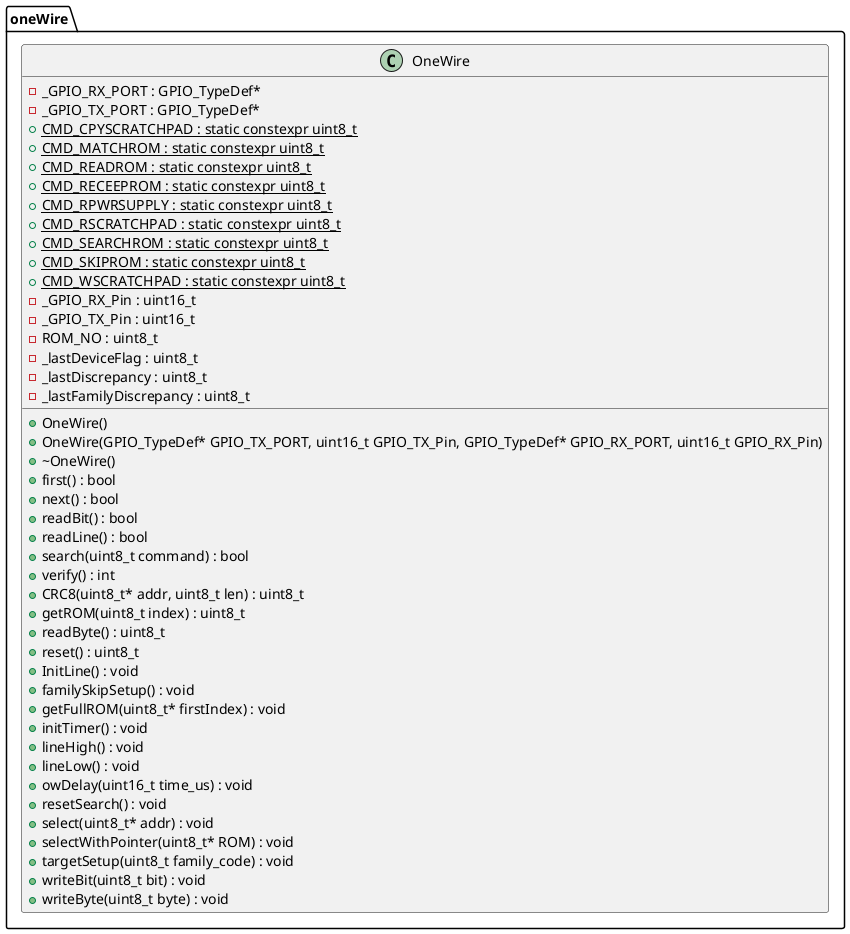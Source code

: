 @startuml





/' Objects '/

namespace oneWire {
	class OneWire {
		+OneWire()
		+OneWire(GPIO_TypeDef* GPIO_TX_PORT, uint16_t GPIO_TX_Pin, GPIO_TypeDef* GPIO_RX_PORT, uint16_t GPIO_RX_Pin)
		+~OneWire()
		-_GPIO_RX_PORT : GPIO_TypeDef*
		-_GPIO_TX_PORT : GPIO_TypeDef*
		+first() : bool
		+next() : bool
		+readBit() : bool
		+readLine() : bool
		+search(uint8_t command) : bool
		+verify() : int
		+{static} CMD_CPYSCRATCHPAD : static constexpr uint8_t
		+{static} CMD_MATCHROM : static constexpr uint8_t
		+{static} CMD_READROM : static constexpr uint8_t
		+{static} CMD_RECEEPROM : static constexpr uint8_t
		+{static} CMD_RPWRSUPPLY : static constexpr uint8_t
		+{static} CMD_RSCRATCHPAD : static constexpr uint8_t
		+{static} CMD_SEARCHROM : static constexpr uint8_t
		+{static} CMD_SKIPROM : static constexpr uint8_t
		+{static} CMD_WSCRATCHPAD : static constexpr uint8_t
		-_GPIO_RX_Pin : uint16_t
		-_GPIO_TX_Pin : uint16_t
		+CRC8(uint8_t* addr, uint8_t len) : uint8_t
		-ROM_NO : uint8_t
		-_lastDeviceFlag : uint8_t
		-_lastDiscrepancy : uint8_t
		-_lastFamilyDiscrepancy : uint8_t
		+getROM(uint8_t index) : uint8_t
		+readByte() : uint8_t
		+reset() : uint8_t
		+InitLine() : void
		+familySkipSetup() : void
		+getFullROM(uint8_t* firstIndex) : void
		+initTimer() : void
		+lineHigh() : void
		+lineLow() : void
		+owDelay(uint16_t time_us) : void
		+resetSearch() : void
		+select(uint8_t* addr) : void
		+selectWithPointer(uint8_t* ROM) : void
		+targetSetup(uint8_t family_code) : void
		+writeBit(uint8_t bit) : void
		+writeByte(uint8_t byte) : void
	}
}





/' Inheritance relationships '/




/' Aggregation relationships '/





/' Dependency relationships '/





/' Nested objects '/



@enduml
